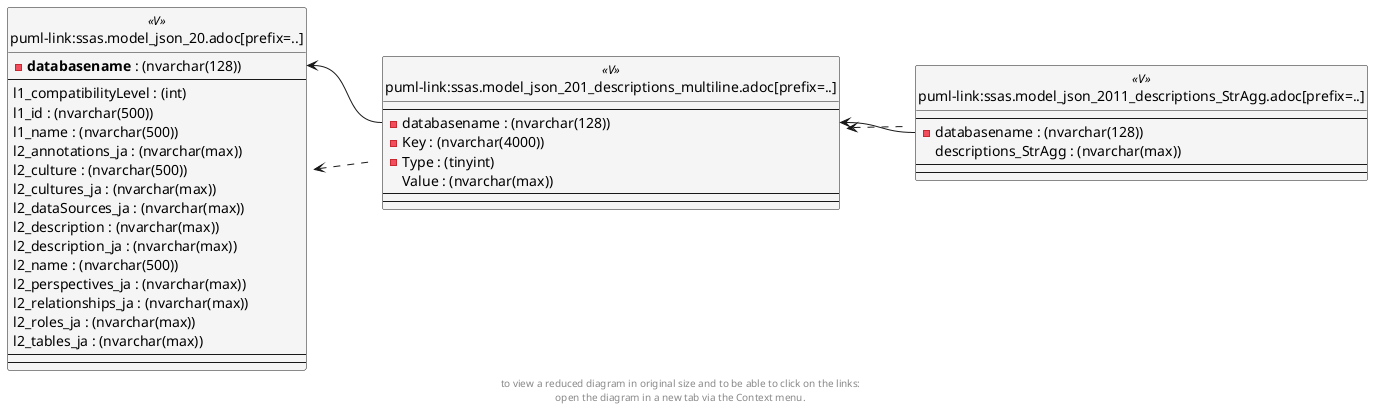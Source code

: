 @startuml
left to right direction
'top to bottom direction
hide circle
'avoide "." issues:
set namespaceSeparator none


skinparam class {
  BackgroundColor White
  BackgroundColor<<FN>> Yellow
  BackgroundColor<<FS>> Yellow
  BackgroundColor<<FT>> LightGray
  BackgroundColor<<IF>> Yellow
  BackgroundColor<<IS>> Yellow
  BackgroundColor<<P>> Aqua
  BackgroundColor<<PC>> Aqua
  BackgroundColor<<SN>> Yellow
  BackgroundColor<<SO>> SlateBlue
  BackgroundColor<<TF>> LightGray
  BackgroundColor<<TR>> Tomato
  BackgroundColor<<U>> White
  BackgroundColor<<V>> WhiteSmoke
  BackgroundColor<<X>> Aqua
}


entity "puml-link:ssas.model_json_20.adoc[prefix=..]" as ssas.model_json_20 << V >> {
  - **databasename** : (nvarchar(128))
  --
  l1_compatibilityLevel : (int)
  l1_id : (nvarchar(500))
  l1_name : (nvarchar(500))
  l2_annotations_ja : (nvarchar(max))
  l2_culture : (nvarchar(500))
  l2_cultures_ja : (nvarchar(max))
  l2_dataSources_ja : (nvarchar(max))
  l2_description : (nvarchar(max))
  l2_description_ja : (nvarchar(max))
  l2_name : (nvarchar(500))
  l2_perspectives_ja : (nvarchar(max))
  l2_relationships_ja : (nvarchar(max))
  l2_roles_ja : (nvarchar(max))
  l2_tables_ja : (nvarchar(max))
  --
  --
}

entity "puml-link:ssas.model_json_201_descriptions_multiline.adoc[prefix=..]" as ssas.model_json_201_descriptions_multiline << V >> {
  --
  - databasename : (nvarchar(128))
  - Key : (nvarchar(4000))
  - Type : (tinyint)
  Value : (nvarchar(max))
  --
  --
}

entity "puml-link:ssas.model_json_2011_descriptions_StrAgg.adoc[prefix=..]" as ssas.model_json_2011_descriptions_StrAgg << V >> {
  --
  - databasename : (nvarchar(128))
  descriptions_StrAgg : (nvarchar(max))
  --
  --
}

ssas.model_json_20 <.. ssas.model_json_201_descriptions_multiline
ssas.model_json_201_descriptions_multiline <.. ssas.model_json_2011_descriptions_StrAgg
ssas.model_json_20::databasename <-- ssas.model_json_201_descriptions_multiline::databasename
ssas.model_json_201_descriptions_multiline::databasename <-- ssas.model_json_2011_descriptions_StrAgg::databasename
footer
to view a reduced diagram in original size and to be able to click on the links:
open the diagram in a new tab via the Context menu.
end footer

@enduml

